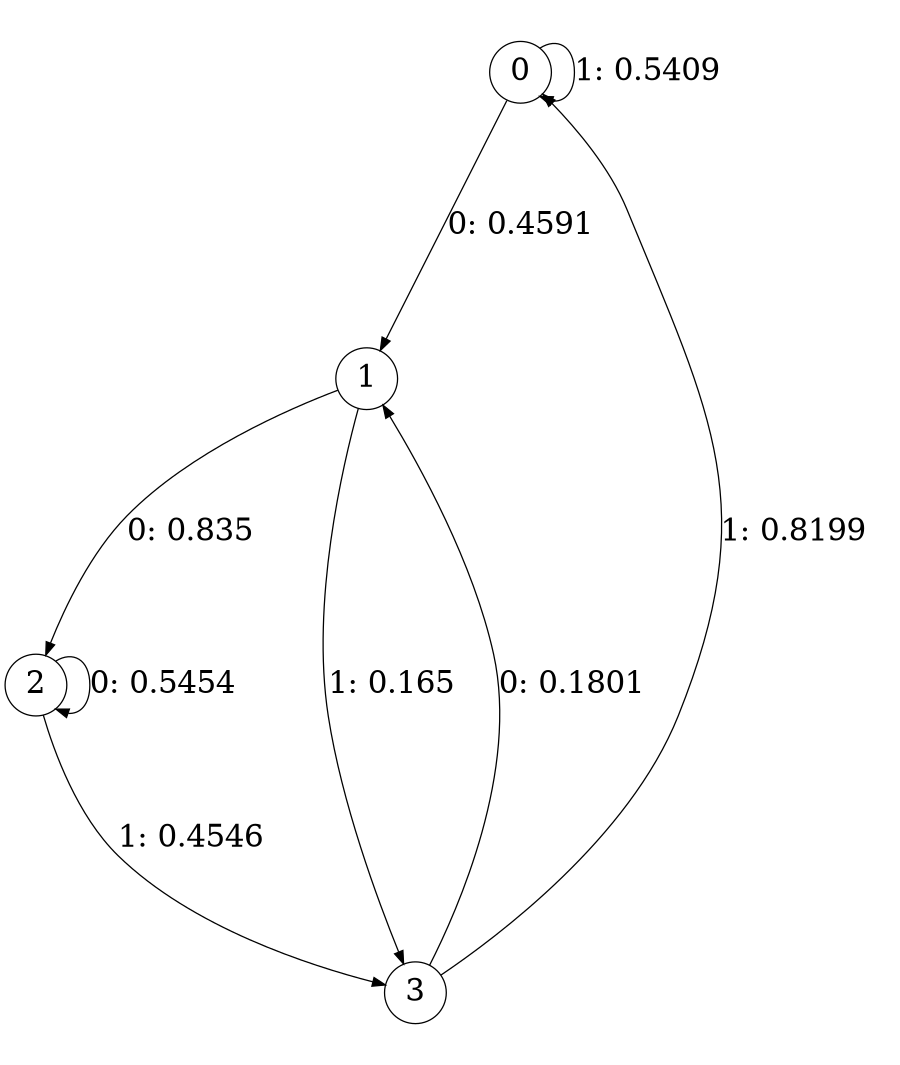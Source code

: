digraph "ch22faceL2" {
size = "6,8.5";
ratio = "fill";
node [shape = circle];
node [fontsize = 24];
edge [fontsize = 24];
0 -> 1 [label = "0: 0.4591   "];
0 -> 0 [label = "1: 0.5409   "];
1 -> 2 [label = "0: 0.835    "];
1 -> 3 [label = "1: 0.165    "];
2 -> 2 [label = "0: 0.5454   "];
2 -> 3 [label = "1: 0.4546   "];
3 -> 1 [label = "0: 0.1801   "];
3 -> 0 [label = "1: 0.8199   "];
}